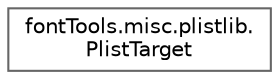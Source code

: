 digraph "Graphical Class Hierarchy"
{
 // LATEX_PDF_SIZE
  bgcolor="transparent";
  edge [fontname=Helvetica,fontsize=10,labelfontname=Helvetica,labelfontsize=10];
  node [fontname=Helvetica,fontsize=10,shape=box,height=0.2,width=0.4];
  rankdir="LR";
  Node0 [id="Node000000",label="fontTools.misc.plistlib.\lPlistTarget",height=0.2,width=0.4,color="grey40", fillcolor="white", style="filled",URL="$d4/d87/classfontTools_1_1misc_1_1plistlib_1_1PlistTarget.html",tooltip=" "];
}
